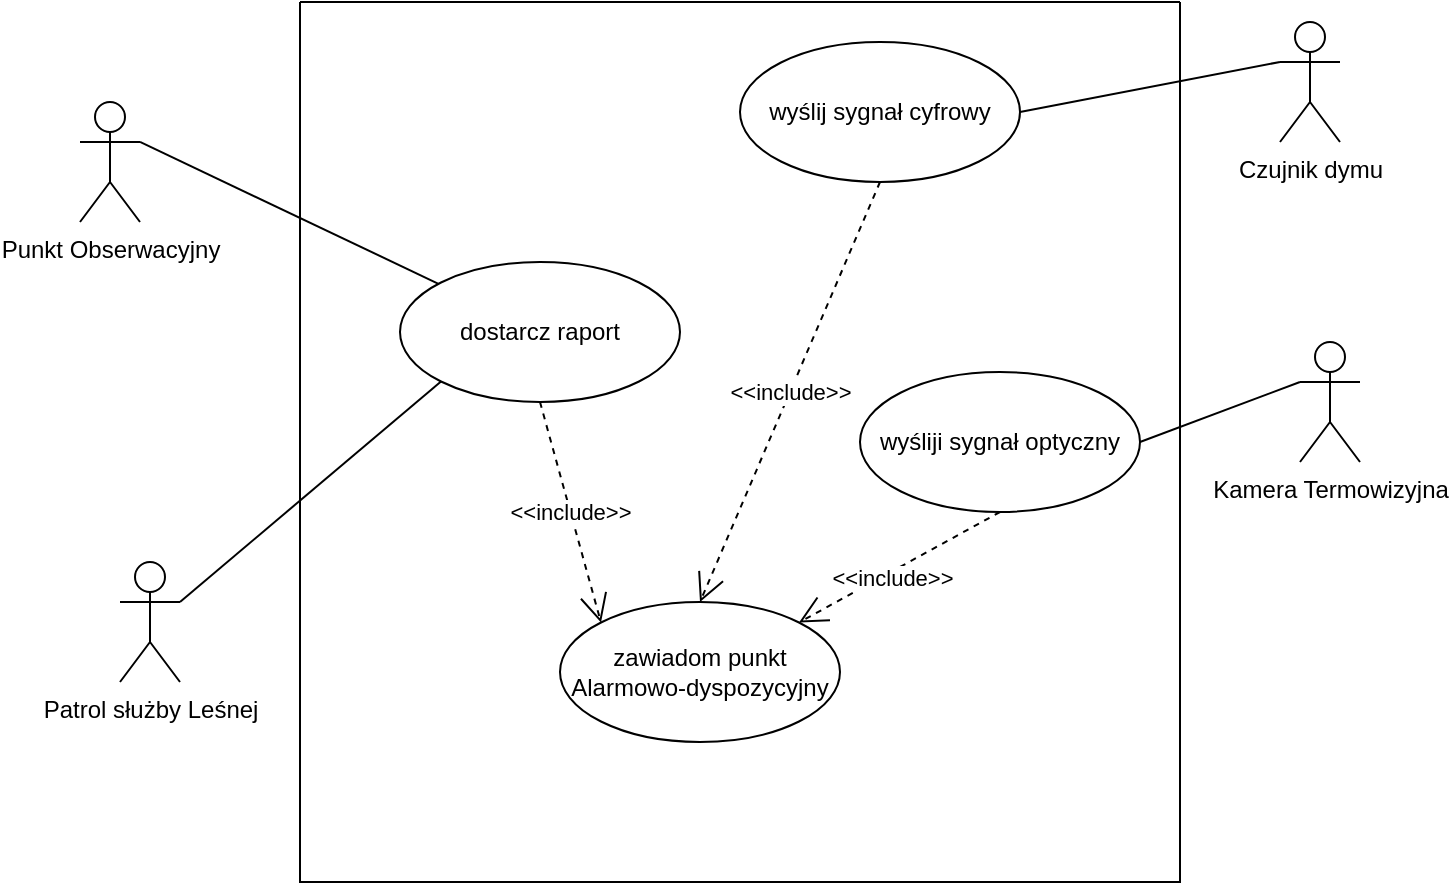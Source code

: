 <mxfile>
    <diagram id="7qSrFLFLyl8P3oUnoNFJ" name="przypadki użycia">
        <mxGraphModel dx="1391" dy="782" grid="1" gridSize="10" guides="1" tooltips="1" connect="1" arrows="1" fold="1" page="1" pageScale="1" pageWidth="827" pageHeight="1169" math="0" shadow="0">
            <root>
                <mxCell id="0"/>
                <mxCell id="1" parent="0"/>
                <mxCell id="3" value="Czujnik dymu" style="shape=umlActor;verticalLabelPosition=bottom;verticalAlign=top;html=1;" vertex="1" parent="1">
                    <mxGeometry x="660" y="80" width="30" height="60" as="geometry"/>
                </mxCell>
                <mxCell id="4" value="Kamera Termowizyjna&lt;br&gt;" style="shape=umlActor;verticalLabelPosition=bottom;verticalAlign=top;html=1;" vertex="1" parent="1">
                    <mxGeometry x="670" y="240" width="30" height="60" as="geometry"/>
                </mxCell>
                <mxCell id="5" value="Punkt Obserwacyjny&lt;br&gt;" style="shape=umlActor;verticalLabelPosition=bottom;verticalAlign=top;html=1;" vertex="1" parent="1">
                    <mxGeometry x="60" y="120" width="30" height="60" as="geometry"/>
                </mxCell>
                <mxCell id="6" value="Patrol służby Leśnej" style="shape=umlActor;verticalLabelPosition=bottom;verticalAlign=top;html=1;" vertex="1" parent="1">
                    <mxGeometry x="80" y="350" width="30" height="60" as="geometry"/>
                </mxCell>
                <mxCell id="7" value="" style="swimlane;startSize=0;" vertex="1" parent="1">
                    <mxGeometry x="170" y="70" width="440" height="440" as="geometry"/>
                </mxCell>
                <mxCell id="8" value="dostarcz raport" style="ellipse;whiteSpace=wrap;html=1;" vertex="1" parent="7">
                    <mxGeometry x="50" y="130" width="140" height="70" as="geometry"/>
                </mxCell>
                <mxCell id="10" value="zawiadom punkt Alarmowo-dyspozycyjny" style="ellipse;whiteSpace=wrap;html=1;" vertex="1" parent="7">
                    <mxGeometry x="130" y="300" width="140" height="70" as="geometry"/>
                </mxCell>
                <mxCell id="11" value="wyślij sygnał cyfrowy" style="ellipse;whiteSpace=wrap;html=1;" vertex="1" parent="7">
                    <mxGeometry x="220" y="20" width="140" height="70" as="geometry"/>
                </mxCell>
                <mxCell id="12" value="wyśliji sygnał optyczny" style="ellipse;whiteSpace=wrap;html=1;" vertex="1" parent="7">
                    <mxGeometry x="280" y="185" width="140" height="70" as="geometry"/>
                </mxCell>
                <mxCell id="21" value="&amp;lt;&amp;lt;include&amp;gt;&amp;gt;" style="endArrow=open;endSize=12;dashed=1;html=1;exitX=0.5;exitY=1;exitDx=0;exitDy=0;entryX=0;entryY=0;entryDx=0;entryDy=0;" edge="1" parent="7" source="8" target="10">
                    <mxGeometry width="160" relative="1" as="geometry">
                        <mxPoint x="110" y="230" as="sourcePoint"/>
                        <mxPoint x="270" y="230" as="targetPoint"/>
                    </mxGeometry>
                </mxCell>
                <mxCell id="22" value="&amp;lt;&amp;lt;include&amp;gt;&amp;gt;" style="endArrow=open;endSize=12;dashed=1;html=1;exitX=0.5;exitY=1;exitDx=0;exitDy=0;entryX=1;entryY=0;entryDx=0;entryDy=0;" edge="1" parent="7" source="12" target="10">
                    <mxGeometry x="0.104" y="3" width="160" relative="1" as="geometry">
                        <mxPoint x="320" y="259.75" as="sourcePoint"/>
                        <mxPoint x="350.503" y="370.001" as="targetPoint"/>
                        <mxPoint as="offset"/>
                    </mxGeometry>
                </mxCell>
                <mxCell id="23" value="&amp;lt;&amp;lt;include&amp;gt;&amp;gt;" style="endArrow=open;endSize=12;dashed=1;html=1;exitX=0.5;exitY=1;exitDx=0;exitDy=0;entryX=0.5;entryY=0;entryDx=0;entryDy=0;" edge="1" parent="7" target="10">
                    <mxGeometry width="160" relative="1" as="geometry">
                        <mxPoint x="290" y="90" as="sourcePoint"/>
                        <mxPoint x="320.503" y="200.251" as="targetPoint"/>
                    </mxGeometry>
                </mxCell>
                <mxCell id="9" value="" style="endArrow=none;html=1;exitX=1;exitY=0.333;exitDx=0;exitDy=0;exitPerimeter=0;entryX=0;entryY=1;entryDx=0;entryDy=0;" edge="1" parent="1" source="6" target="8">
                    <mxGeometry width="50" height="50" relative="1" as="geometry">
                        <mxPoint x="170" y="230" as="sourcePoint"/>
                        <mxPoint x="220" y="180" as="targetPoint"/>
                    </mxGeometry>
                </mxCell>
                <mxCell id="14" value="" style="endArrow=none;html=1;exitX=0;exitY=0.333;exitDx=0;exitDy=0;exitPerimeter=0;entryX=1;entryY=0.5;entryDx=0;entryDy=0;" edge="1" parent="1" source="4" target="12">
                    <mxGeometry width="50" height="50" relative="1" as="geometry">
                        <mxPoint x="570" y="290" as="sourcePoint"/>
                        <mxPoint x="620" y="240" as="targetPoint"/>
                    </mxGeometry>
                </mxCell>
                <mxCell id="15" value="" style="endArrow=none;html=1;exitX=1;exitY=0.5;exitDx=0;exitDy=0;entryX=0;entryY=0.333;entryDx=0;entryDy=0;entryPerimeter=0;" edge="1" parent="1" source="11" target="3">
                    <mxGeometry width="50" height="50" relative="1" as="geometry">
                        <mxPoint x="560" y="150" as="sourcePoint"/>
                        <mxPoint x="610" y="100" as="targetPoint"/>
                    </mxGeometry>
                </mxCell>
                <mxCell id="18" value="" style="endArrow=none;html=1;exitX=1;exitY=0.333;exitDx=0;exitDy=0;exitPerimeter=0;" edge="1" parent="1" source="5" target="8">
                    <mxGeometry width="50" height="50" relative="1" as="geometry">
                        <mxPoint x="90" y="150" as="sourcePoint"/>
                        <mxPoint x="140" y="100" as="targetPoint"/>
                    </mxGeometry>
                </mxCell>
            </root>
        </mxGraphModel>
    </diagram>
</mxfile>